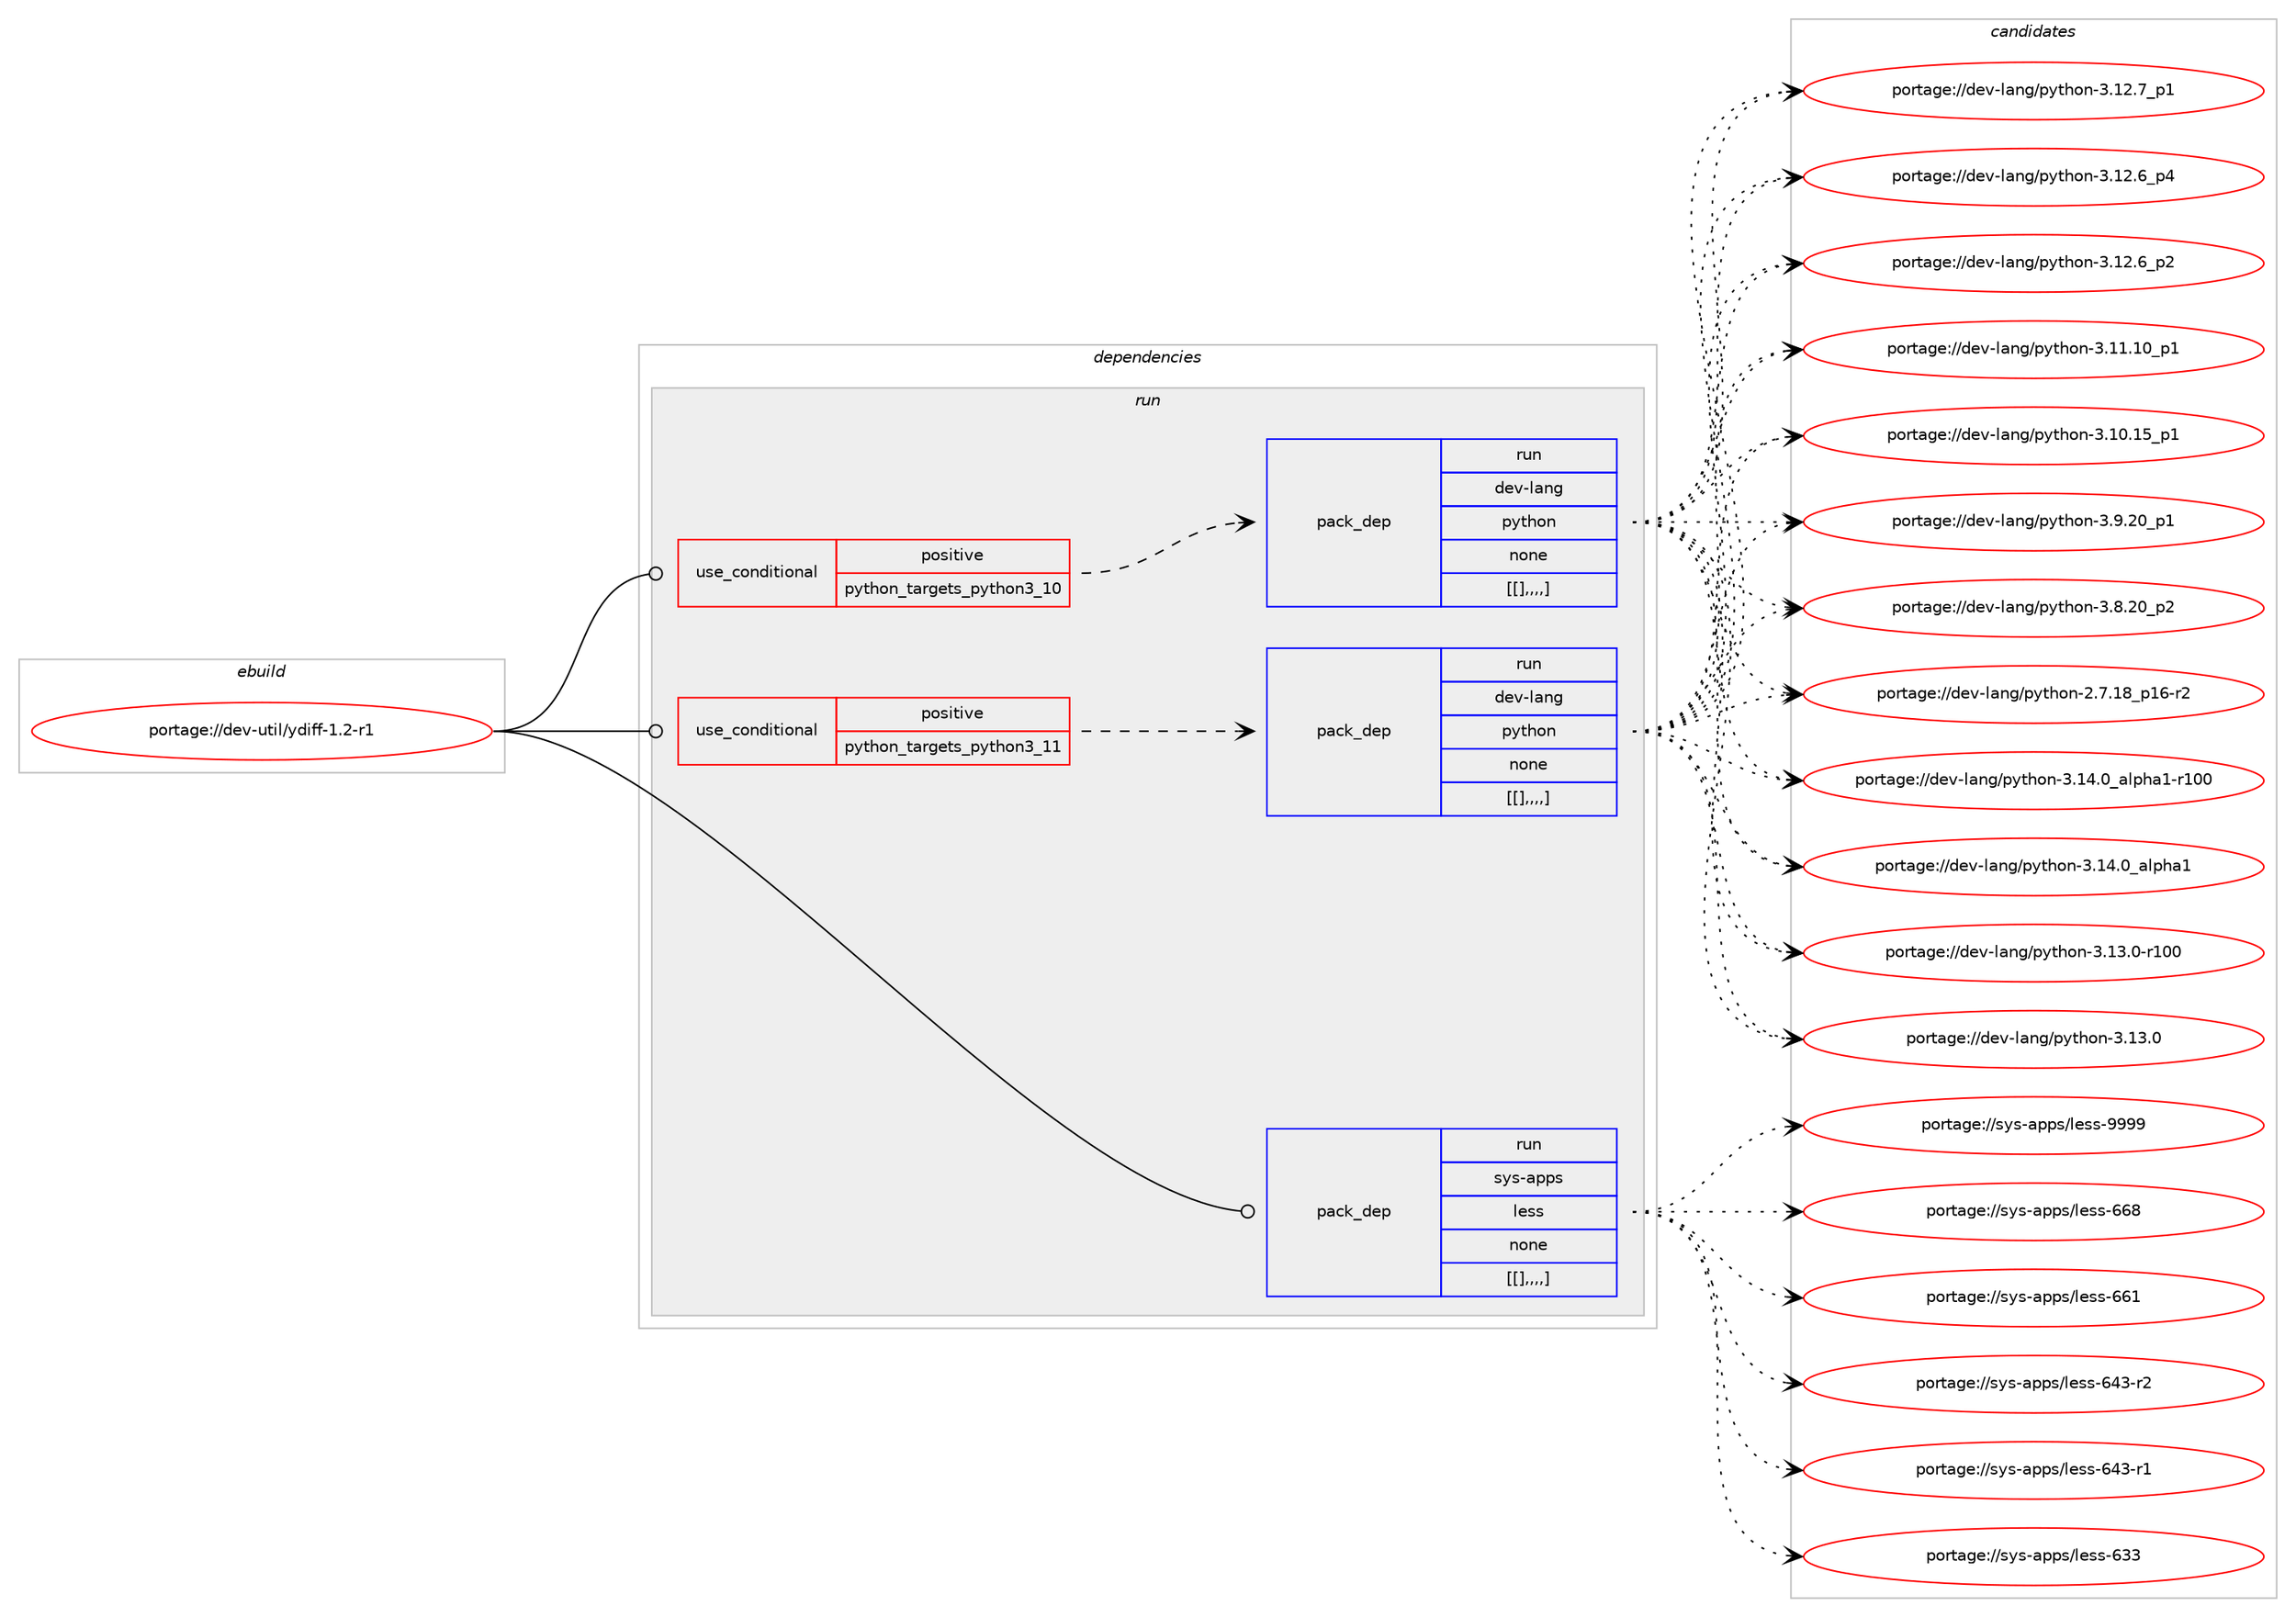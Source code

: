 digraph prolog {

# *************
# Graph options
# *************

newrank=true;
concentrate=true;
compound=true;
graph [rankdir=LR,fontname=Helvetica,fontsize=10,ranksep=1.5];#, ranksep=2.5, nodesep=0.2];
edge  [arrowhead=vee];
node  [fontname=Helvetica,fontsize=10];

# **********
# The ebuild
# **********

subgraph cluster_leftcol {
color=gray;
label=<<i>ebuild</i>>;
id [label="portage://dev-util/ydiff-1.2-r1", color=red, width=4, href="../dev-util/ydiff-1.2-r1.svg"];
}

# ****************
# The dependencies
# ****************

subgraph cluster_midcol {
color=gray;
label=<<i>dependencies</i>>;
subgraph cluster_compile {
fillcolor="#eeeeee";
style=filled;
label=<<i>compile</i>>;
}
subgraph cluster_compileandrun {
fillcolor="#eeeeee";
style=filled;
label=<<i>compile and run</i>>;
}
subgraph cluster_run {
fillcolor="#eeeeee";
style=filled;
label=<<i>run</i>>;
subgraph cond66742 {
dependency232687 [label=<<TABLE BORDER="0" CELLBORDER="1" CELLSPACING="0" CELLPADDING="4"><TR><TD ROWSPAN="3" CELLPADDING="10">use_conditional</TD></TR><TR><TD>positive</TD></TR><TR><TD>python_targets_python3_10</TD></TR></TABLE>>, shape=none, color=red];
subgraph pack164433 {
dependency232793 [label=<<TABLE BORDER="0" CELLBORDER="1" CELLSPACING="0" CELLPADDING="4" WIDTH="220"><TR><TD ROWSPAN="6" CELLPADDING="30">pack_dep</TD></TR><TR><TD WIDTH="110">run</TD></TR><TR><TD>dev-lang</TD></TR><TR><TD>python</TD></TR><TR><TD>none</TD></TR><TR><TD>[[],,,,]</TD></TR></TABLE>>, shape=none, color=blue];
}
dependency232687:e -> dependency232793:w [weight=20,style="dashed",arrowhead="vee"];
}
id:e -> dependency232687:w [weight=20,style="solid",arrowhead="odot"];
subgraph cond66778 {
dependency232828 [label=<<TABLE BORDER="0" CELLBORDER="1" CELLSPACING="0" CELLPADDING="4"><TR><TD ROWSPAN="3" CELLPADDING="10">use_conditional</TD></TR><TR><TD>positive</TD></TR><TR><TD>python_targets_python3_11</TD></TR></TABLE>>, shape=none, color=red];
subgraph pack164497 {
dependency232881 [label=<<TABLE BORDER="0" CELLBORDER="1" CELLSPACING="0" CELLPADDING="4" WIDTH="220"><TR><TD ROWSPAN="6" CELLPADDING="30">pack_dep</TD></TR><TR><TD WIDTH="110">run</TD></TR><TR><TD>dev-lang</TD></TR><TR><TD>python</TD></TR><TR><TD>none</TD></TR><TR><TD>[[],,,,]</TD></TR></TABLE>>, shape=none, color=blue];
}
dependency232828:e -> dependency232881:w [weight=20,style="dashed",arrowhead="vee"];
}
id:e -> dependency232828:w [weight=20,style="solid",arrowhead="odot"];
subgraph pack164537 {
dependency232911 [label=<<TABLE BORDER="0" CELLBORDER="1" CELLSPACING="0" CELLPADDING="4" WIDTH="220"><TR><TD ROWSPAN="6" CELLPADDING="30">pack_dep</TD></TR><TR><TD WIDTH="110">run</TD></TR><TR><TD>sys-apps</TD></TR><TR><TD>less</TD></TR><TR><TD>none</TD></TR><TR><TD>[[],,,,]</TD></TR></TABLE>>, shape=none, color=blue];
}
id:e -> dependency232911:w [weight=20,style="solid",arrowhead="odot"];
}
}

# **************
# The candidates
# **************

subgraph cluster_choices {
rank=same;
color=gray;
label=<<i>candidates</i>>;

subgraph choice163755 {
color=black;
nodesep=1;
choice100101118451089711010347112121116104111110455146495246489597108112104974945114494848 [label="portage://dev-lang/python-3.14.0_alpha1-r100", color=red, width=4,href="../dev-lang/python-3.14.0_alpha1-r100.svg"];
choice1001011184510897110103471121211161041111104551464952464895971081121049749 [label="portage://dev-lang/python-3.14.0_alpha1", color=red, width=4,href="../dev-lang/python-3.14.0_alpha1.svg"];
choice1001011184510897110103471121211161041111104551464951464845114494848 [label="portage://dev-lang/python-3.13.0-r100", color=red, width=4,href="../dev-lang/python-3.13.0-r100.svg"];
choice10010111845108971101034711212111610411111045514649514648 [label="portage://dev-lang/python-3.13.0", color=red, width=4,href="../dev-lang/python-3.13.0.svg"];
choice100101118451089711010347112121116104111110455146495046559511249 [label="portage://dev-lang/python-3.12.7_p1", color=red, width=4,href="../dev-lang/python-3.12.7_p1.svg"];
choice100101118451089711010347112121116104111110455146495046549511252 [label="portage://dev-lang/python-3.12.6_p4", color=red, width=4,href="../dev-lang/python-3.12.6_p4.svg"];
choice100101118451089711010347112121116104111110455146495046549511250 [label="portage://dev-lang/python-3.12.6_p2", color=red, width=4,href="../dev-lang/python-3.12.6_p2.svg"];
choice10010111845108971101034711212111610411111045514649494649489511249 [label="portage://dev-lang/python-3.11.10_p1", color=red, width=4,href="../dev-lang/python-3.11.10_p1.svg"];
choice10010111845108971101034711212111610411111045514649484649539511249 [label="portage://dev-lang/python-3.10.15_p1", color=red, width=4,href="../dev-lang/python-3.10.15_p1.svg"];
choice100101118451089711010347112121116104111110455146574650489511249 [label="portage://dev-lang/python-3.9.20_p1", color=red, width=4,href="../dev-lang/python-3.9.20_p1.svg"];
choice100101118451089711010347112121116104111110455146564650489511250 [label="portage://dev-lang/python-3.8.20_p2", color=red, width=4,href="../dev-lang/python-3.8.20_p2.svg"];
choice100101118451089711010347112121116104111110455046554649569511249544511450 [label="portage://dev-lang/python-2.7.18_p16-r2", color=red, width=4,href="../dev-lang/python-2.7.18_p16-r2.svg"];
dependency232793:e -> choice100101118451089711010347112121116104111110455146495246489597108112104974945114494848:w [style=dotted,weight="100"];
dependency232793:e -> choice1001011184510897110103471121211161041111104551464952464895971081121049749:w [style=dotted,weight="100"];
dependency232793:e -> choice1001011184510897110103471121211161041111104551464951464845114494848:w [style=dotted,weight="100"];
dependency232793:e -> choice10010111845108971101034711212111610411111045514649514648:w [style=dotted,weight="100"];
dependency232793:e -> choice100101118451089711010347112121116104111110455146495046559511249:w [style=dotted,weight="100"];
dependency232793:e -> choice100101118451089711010347112121116104111110455146495046549511252:w [style=dotted,weight="100"];
dependency232793:e -> choice100101118451089711010347112121116104111110455146495046549511250:w [style=dotted,weight="100"];
dependency232793:e -> choice10010111845108971101034711212111610411111045514649494649489511249:w [style=dotted,weight="100"];
dependency232793:e -> choice10010111845108971101034711212111610411111045514649484649539511249:w [style=dotted,weight="100"];
dependency232793:e -> choice100101118451089711010347112121116104111110455146574650489511249:w [style=dotted,weight="100"];
dependency232793:e -> choice100101118451089711010347112121116104111110455146564650489511250:w [style=dotted,weight="100"];
dependency232793:e -> choice100101118451089711010347112121116104111110455046554649569511249544511450:w [style=dotted,weight="100"];
}
subgraph choice163773 {
color=black;
nodesep=1;
choice100101118451089711010347112121116104111110455146495246489597108112104974945114494848 [label="portage://dev-lang/python-3.14.0_alpha1-r100", color=red, width=4,href="../dev-lang/python-3.14.0_alpha1-r100.svg"];
choice1001011184510897110103471121211161041111104551464952464895971081121049749 [label="portage://dev-lang/python-3.14.0_alpha1", color=red, width=4,href="../dev-lang/python-3.14.0_alpha1.svg"];
choice1001011184510897110103471121211161041111104551464951464845114494848 [label="portage://dev-lang/python-3.13.0-r100", color=red, width=4,href="../dev-lang/python-3.13.0-r100.svg"];
choice10010111845108971101034711212111610411111045514649514648 [label="portage://dev-lang/python-3.13.0", color=red, width=4,href="../dev-lang/python-3.13.0.svg"];
choice100101118451089711010347112121116104111110455146495046559511249 [label="portage://dev-lang/python-3.12.7_p1", color=red, width=4,href="../dev-lang/python-3.12.7_p1.svg"];
choice100101118451089711010347112121116104111110455146495046549511252 [label="portage://dev-lang/python-3.12.6_p4", color=red, width=4,href="../dev-lang/python-3.12.6_p4.svg"];
choice100101118451089711010347112121116104111110455146495046549511250 [label="portage://dev-lang/python-3.12.6_p2", color=red, width=4,href="../dev-lang/python-3.12.6_p2.svg"];
choice10010111845108971101034711212111610411111045514649494649489511249 [label="portage://dev-lang/python-3.11.10_p1", color=red, width=4,href="../dev-lang/python-3.11.10_p1.svg"];
choice10010111845108971101034711212111610411111045514649484649539511249 [label="portage://dev-lang/python-3.10.15_p1", color=red, width=4,href="../dev-lang/python-3.10.15_p1.svg"];
choice100101118451089711010347112121116104111110455146574650489511249 [label="portage://dev-lang/python-3.9.20_p1", color=red, width=4,href="../dev-lang/python-3.9.20_p1.svg"];
choice100101118451089711010347112121116104111110455146564650489511250 [label="portage://dev-lang/python-3.8.20_p2", color=red, width=4,href="../dev-lang/python-3.8.20_p2.svg"];
choice100101118451089711010347112121116104111110455046554649569511249544511450 [label="portage://dev-lang/python-2.7.18_p16-r2", color=red, width=4,href="../dev-lang/python-2.7.18_p16-r2.svg"];
dependency232881:e -> choice100101118451089711010347112121116104111110455146495246489597108112104974945114494848:w [style=dotted,weight="100"];
dependency232881:e -> choice1001011184510897110103471121211161041111104551464952464895971081121049749:w [style=dotted,weight="100"];
dependency232881:e -> choice1001011184510897110103471121211161041111104551464951464845114494848:w [style=dotted,weight="100"];
dependency232881:e -> choice10010111845108971101034711212111610411111045514649514648:w [style=dotted,weight="100"];
dependency232881:e -> choice100101118451089711010347112121116104111110455146495046559511249:w [style=dotted,weight="100"];
dependency232881:e -> choice100101118451089711010347112121116104111110455146495046549511252:w [style=dotted,weight="100"];
dependency232881:e -> choice100101118451089711010347112121116104111110455146495046549511250:w [style=dotted,weight="100"];
dependency232881:e -> choice10010111845108971101034711212111610411111045514649494649489511249:w [style=dotted,weight="100"];
dependency232881:e -> choice10010111845108971101034711212111610411111045514649484649539511249:w [style=dotted,weight="100"];
dependency232881:e -> choice100101118451089711010347112121116104111110455146574650489511249:w [style=dotted,weight="100"];
dependency232881:e -> choice100101118451089711010347112121116104111110455146564650489511250:w [style=dotted,weight="100"];
dependency232881:e -> choice100101118451089711010347112121116104111110455046554649569511249544511450:w [style=dotted,weight="100"];
}
subgraph choice163784 {
color=black;
nodesep=1;
choice1151211154597112112115471081011151154557575757 [label="portage://sys-apps/less-9999", color=red, width=4,href="../sys-apps/less-9999.svg"];
choice11512111545971121121154710810111511545545456 [label="portage://sys-apps/less-668", color=red, width=4,href="../sys-apps/less-668.svg"];
choice11512111545971121121154710810111511545545449 [label="portage://sys-apps/less-661", color=red, width=4,href="../sys-apps/less-661.svg"];
choice115121115459711211211547108101115115455452514511450 [label="portage://sys-apps/less-643-r2", color=red, width=4,href="../sys-apps/less-643-r2.svg"];
choice115121115459711211211547108101115115455452514511449 [label="portage://sys-apps/less-643-r1", color=red, width=4,href="../sys-apps/less-643-r1.svg"];
choice11512111545971121121154710810111511545545151 [label="portage://sys-apps/less-633", color=red, width=4,href="../sys-apps/less-633.svg"];
dependency232911:e -> choice1151211154597112112115471081011151154557575757:w [style=dotted,weight="100"];
dependency232911:e -> choice11512111545971121121154710810111511545545456:w [style=dotted,weight="100"];
dependency232911:e -> choice11512111545971121121154710810111511545545449:w [style=dotted,weight="100"];
dependency232911:e -> choice115121115459711211211547108101115115455452514511450:w [style=dotted,weight="100"];
dependency232911:e -> choice115121115459711211211547108101115115455452514511449:w [style=dotted,weight="100"];
dependency232911:e -> choice11512111545971121121154710810111511545545151:w [style=dotted,weight="100"];
}
}

}
